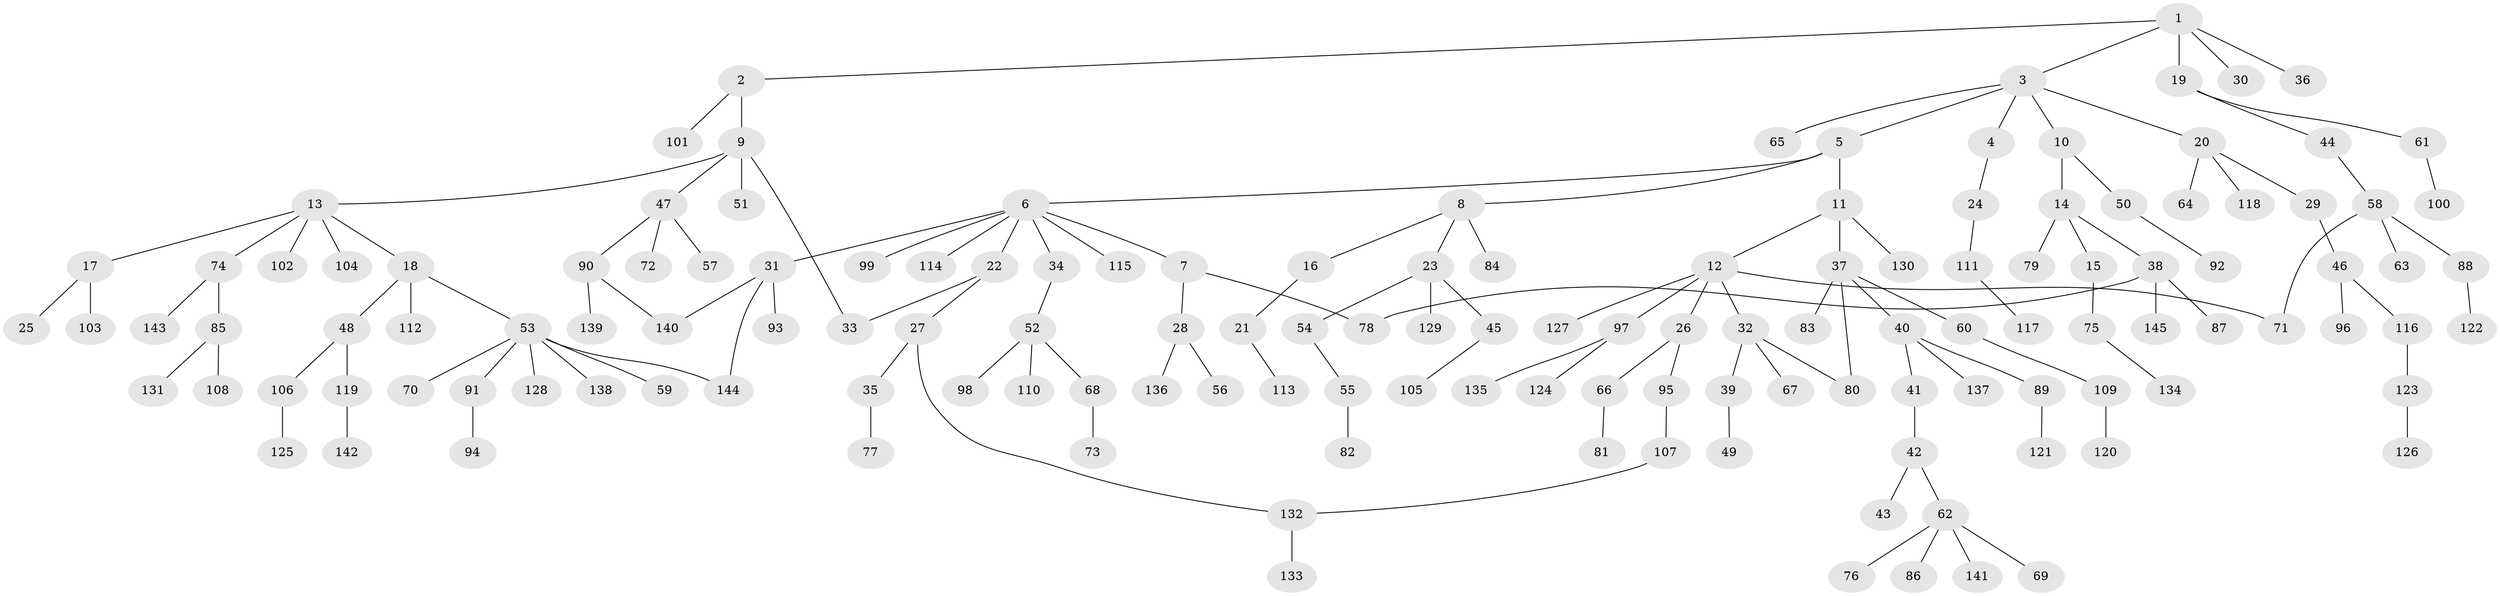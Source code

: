 // Generated by graph-tools (version 1.1) at 2025/10/02/27/25 16:10:55]
// undirected, 145 vertices, 151 edges
graph export_dot {
graph [start="1"]
  node [color=gray90,style=filled];
  1;
  2;
  3;
  4;
  5;
  6;
  7;
  8;
  9;
  10;
  11;
  12;
  13;
  14;
  15;
  16;
  17;
  18;
  19;
  20;
  21;
  22;
  23;
  24;
  25;
  26;
  27;
  28;
  29;
  30;
  31;
  32;
  33;
  34;
  35;
  36;
  37;
  38;
  39;
  40;
  41;
  42;
  43;
  44;
  45;
  46;
  47;
  48;
  49;
  50;
  51;
  52;
  53;
  54;
  55;
  56;
  57;
  58;
  59;
  60;
  61;
  62;
  63;
  64;
  65;
  66;
  67;
  68;
  69;
  70;
  71;
  72;
  73;
  74;
  75;
  76;
  77;
  78;
  79;
  80;
  81;
  82;
  83;
  84;
  85;
  86;
  87;
  88;
  89;
  90;
  91;
  92;
  93;
  94;
  95;
  96;
  97;
  98;
  99;
  100;
  101;
  102;
  103;
  104;
  105;
  106;
  107;
  108;
  109;
  110;
  111;
  112;
  113;
  114;
  115;
  116;
  117;
  118;
  119;
  120;
  121;
  122;
  123;
  124;
  125;
  126;
  127;
  128;
  129;
  130;
  131;
  132;
  133;
  134;
  135;
  136;
  137;
  138;
  139;
  140;
  141;
  142;
  143;
  144;
  145;
  1 -- 2;
  1 -- 3;
  1 -- 19;
  1 -- 30;
  1 -- 36;
  2 -- 9;
  2 -- 101;
  3 -- 4;
  3 -- 5;
  3 -- 10;
  3 -- 20;
  3 -- 65;
  4 -- 24;
  5 -- 6;
  5 -- 8;
  5 -- 11;
  6 -- 7;
  6 -- 22;
  6 -- 31;
  6 -- 34;
  6 -- 99;
  6 -- 114;
  6 -- 115;
  7 -- 28;
  7 -- 78;
  8 -- 16;
  8 -- 23;
  8 -- 84;
  9 -- 13;
  9 -- 47;
  9 -- 51;
  9 -- 33;
  10 -- 14;
  10 -- 50;
  11 -- 12;
  11 -- 37;
  11 -- 130;
  12 -- 26;
  12 -- 32;
  12 -- 97;
  12 -- 127;
  12 -- 71;
  13 -- 17;
  13 -- 18;
  13 -- 74;
  13 -- 102;
  13 -- 104;
  14 -- 15;
  14 -- 38;
  14 -- 79;
  15 -- 75;
  16 -- 21;
  17 -- 25;
  17 -- 103;
  18 -- 48;
  18 -- 53;
  18 -- 112;
  19 -- 44;
  19 -- 61;
  20 -- 29;
  20 -- 64;
  20 -- 118;
  21 -- 113;
  22 -- 27;
  22 -- 33;
  23 -- 45;
  23 -- 54;
  23 -- 129;
  24 -- 111;
  26 -- 66;
  26 -- 95;
  27 -- 35;
  27 -- 132;
  28 -- 56;
  28 -- 136;
  29 -- 46;
  31 -- 93;
  31 -- 144;
  31 -- 140;
  32 -- 39;
  32 -- 67;
  32 -- 80;
  34 -- 52;
  35 -- 77;
  37 -- 40;
  37 -- 60;
  37 -- 83;
  37 -- 80;
  38 -- 78;
  38 -- 87;
  38 -- 145;
  39 -- 49;
  40 -- 41;
  40 -- 89;
  40 -- 137;
  41 -- 42;
  42 -- 43;
  42 -- 62;
  44 -- 58;
  45 -- 105;
  46 -- 96;
  46 -- 116;
  47 -- 57;
  47 -- 72;
  47 -- 90;
  48 -- 106;
  48 -- 119;
  50 -- 92;
  52 -- 68;
  52 -- 98;
  52 -- 110;
  53 -- 59;
  53 -- 70;
  53 -- 91;
  53 -- 128;
  53 -- 138;
  53 -- 144;
  54 -- 55;
  55 -- 82;
  58 -- 63;
  58 -- 71;
  58 -- 88;
  60 -- 109;
  61 -- 100;
  62 -- 69;
  62 -- 76;
  62 -- 86;
  62 -- 141;
  66 -- 81;
  68 -- 73;
  74 -- 85;
  74 -- 143;
  75 -- 134;
  85 -- 108;
  85 -- 131;
  88 -- 122;
  89 -- 121;
  90 -- 139;
  90 -- 140;
  91 -- 94;
  95 -- 107;
  97 -- 124;
  97 -- 135;
  106 -- 125;
  107 -- 132;
  109 -- 120;
  111 -- 117;
  116 -- 123;
  119 -- 142;
  123 -- 126;
  132 -- 133;
}
